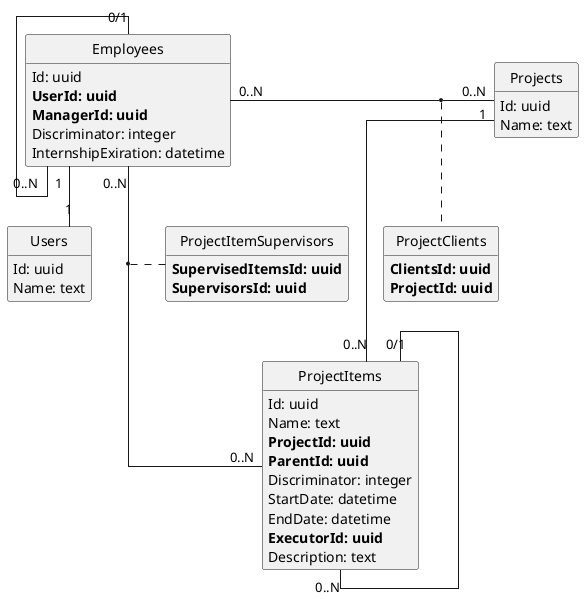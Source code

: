 @startuml

hide circle
hide methods
skinparam linetype ortho

entity Employees
{
    Id: uuid
    **UserId: uuid**
    **ManagerId: uuid**
    Discriminator: integer
    InternshipExiration: datetime
}

entity ProjectClients
{
    **ClientsId: uuid**
    **ProjectId: uuid**
}

entity ProjectItems
{
    Id: uuid
    Name: text
    **ProjectId: uuid**
    **ParentId: uuid**
    Discriminator: integer
    StartDate: datetime
    EndDate: datetime
    **ExecutorId: uuid**
    Description: text
}

entity ProjectItemSupervisors
{
    **SupervisedItemsId: uuid**
    **SupervisorsId: uuid**
}

entity Projects
{
    Id: uuid
    Name: text
}

entity Users
{
    Id: uuid
    Name: text
}

Employees "0/1" -- "0..N" Employees
Employees "1" -- "1" Users

ProjectItems "0/1" -- "0..N" ProjectItems
ProjectItems "0..N" -up- "1" Projects

Employees "0..N" -r- "0..N" Projects
(Employees, Projects) .. ProjectClients

Employees "0..N" -- "0..N" ProjectItems
(Employees, ProjectItems) .. ProjectItemSupervisors

@enduml